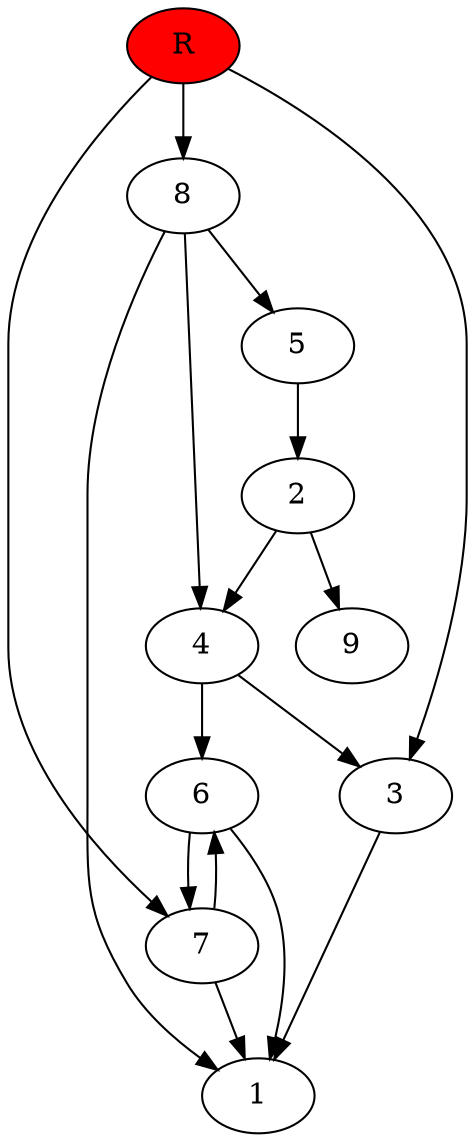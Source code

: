 digraph prb11842 {
	1
	2
	3
	4
	5
	6
	7
	8
	R [fillcolor="#ff0000" style=filled]
	2 -> 4
	2 -> 9
	3 -> 1
	4 -> 3
	4 -> 6
	5 -> 2
	6 -> 1
	6 -> 7
	7 -> 1
	7 -> 6
	8 -> 1
	8 -> 4
	8 -> 5
	R -> 3
	R -> 7
	R -> 8
}
